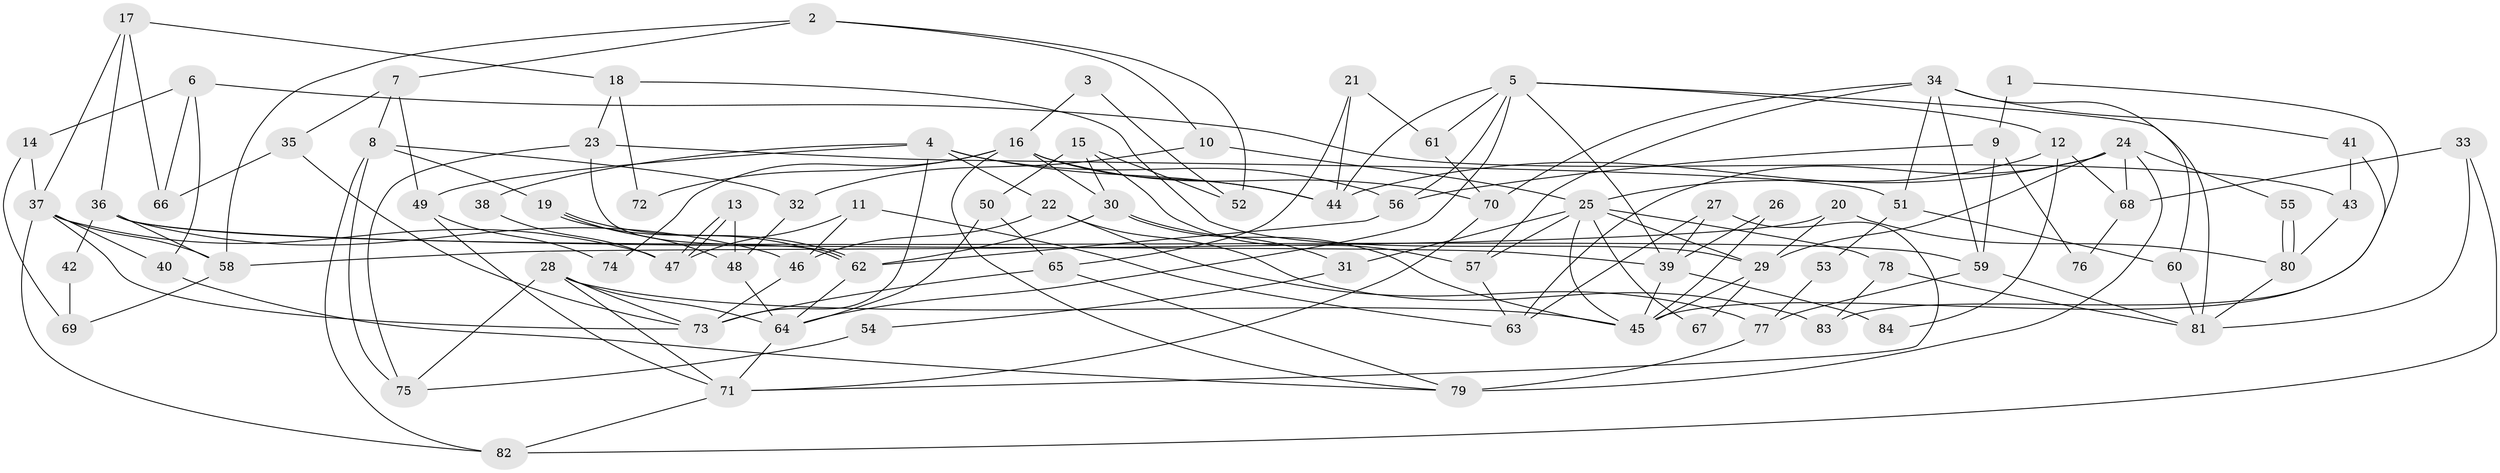 // Generated by graph-tools (version 1.1) at 2025/14/03/09/25 04:14:53]
// undirected, 84 vertices, 168 edges
graph export_dot {
graph [start="1"]
  node [color=gray90,style=filled];
  1;
  2;
  3;
  4;
  5;
  6;
  7;
  8;
  9;
  10;
  11;
  12;
  13;
  14;
  15;
  16;
  17;
  18;
  19;
  20;
  21;
  22;
  23;
  24;
  25;
  26;
  27;
  28;
  29;
  30;
  31;
  32;
  33;
  34;
  35;
  36;
  37;
  38;
  39;
  40;
  41;
  42;
  43;
  44;
  45;
  46;
  47;
  48;
  49;
  50;
  51;
  52;
  53;
  54;
  55;
  56;
  57;
  58;
  59;
  60;
  61;
  62;
  63;
  64;
  65;
  66;
  67;
  68;
  69;
  70;
  71;
  72;
  73;
  74;
  75;
  76;
  77;
  78;
  79;
  80;
  81;
  82;
  83;
  84;
  1 -- 45;
  1 -- 9;
  2 -- 58;
  2 -- 10;
  2 -- 7;
  2 -- 52;
  3 -- 52;
  3 -- 16;
  4 -- 56;
  4 -- 73;
  4 -- 22;
  4 -- 38;
  4 -- 44;
  4 -- 49;
  5 -- 64;
  5 -- 44;
  5 -- 12;
  5 -- 39;
  5 -- 56;
  5 -- 61;
  5 -- 81;
  6 -- 66;
  6 -- 40;
  6 -- 14;
  6 -- 43;
  7 -- 49;
  7 -- 8;
  7 -- 35;
  8 -- 82;
  8 -- 19;
  8 -- 32;
  8 -- 75;
  9 -- 59;
  9 -- 56;
  9 -- 76;
  10 -- 25;
  10 -- 32;
  11 -- 63;
  11 -- 46;
  11 -- 47;
  12 -- 25;
  12 -- 68;
  12 -- 84;
  13 -- 48;
  13 -- 47;
  13 -- 47;
  14 -- 37;
  14 -- 69;
  15 -- 30;
  15 -- 57;
  15 -- 50;
  15 -- 52;
  16 -- 30;
  16 -- 44;
  16 -- 70;
  16 -- 72;
  16 -- 74;
  16 -- 79;
  17 -- 36;
  17 -- 37;
  17 -- 18;
  17 -- 66;
  18 -- 29;
  18 -- 23;
  18 -- 72;
  19 -- 62;
  19 -- 62;
  19 -- 48;
  20 -- 29;
  20 -- 80;
  20 -- 58;
  21 -- 61;
  21 -- 44;
  21 -- 65;
  22 -- 77;
  22 -- 46;
  22 -- 83;
  23 -- 62;
  23 -- 51;
  23 -- 75;
  24 -- 79;
  24 -- 29;
  24 -- 44;
  24 -- 55;
  24 -- 63;
  24 -- 68;
  25 -- 57;
  25 -- 45;
  25 -- 29;
  25 -- 31;
  25 -- 67;
  25 -- 78;
  26 -- 39;
  26 -- 45;
  27 -- 71;
  27 -- 39;
  27 -- 63;
  28 -- 71;
  28 -- 75;
  28 -- 45;
  28 -- 64;
  28 -- 73;
  29 -- 45;
  29 -- 67;
  30 -- 62;
  30 -- 45;
  30 -- 31;
  31 -- 54;
  32 -- 48;
  33 -- 81;
  33 -- 68;
  33 -- 82;
  34 -- 70;
  34 -- 41;
  34 -- 51;
  34 -- 57;
  34 -- 59;
  34 -- 60;
  35 -- 73;
  35 -- 66;
  36 -- 58;
  36 -- 59;
  36 -- 39;
  36 -- 42;
  36 -- 46;
  37 -- 73;
  37 -- 47;
  37 -- 40;
  37 -- 58;
  37 -- 82;
  38 -- 47;
  39 -- 45;
  39 -- 84;
  40 -- 79;
  41 -- 43;
  41 -- 83;
  42 -- 69;
  43 -- 80;
  46 -- 73;
  48 -- 64;
  49 -- 71;
  49 -- 74;
  50 -- 65;
  50 -- 64;
  51 -- 53;
  51 -- 60;
  53 -- 77;
  54 -- 75;
  55 -- 80;
  55 -- 80;
  56 -- 62;
  57 -- 63;
  58 -- 69;
  59 -- 81;
  59 -- 77;
  60 -- 81;
  61 -- 70;
  62 -- 64;
  64 -- 71;
  65 -- 73;
  65 -- 79;
  68 -- 76;
  70 -- 71;
  71 -- 82;
  77 -- 79;
  78 -- 81;
  78 -- 83;
  80 -- 81;
}
